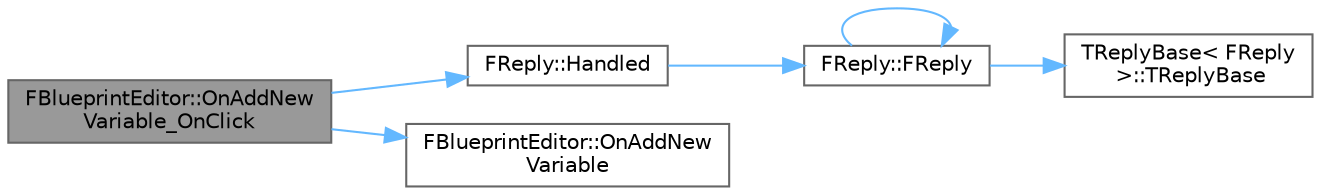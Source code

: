 digraph "FBlueprintEditor::OnAddNewVariable_OnClick"
{
 // INTERACTIVE_SVG=YES
 // LATEX_PDF_SIZE
  bgcolor="transparent";
  edge [fontname=Helvetica,fontsize=10,labelfontname=Helvetica,labelfontsize=10];
  node [fontname=Helvetica,fontsize=10,shape=box,height=0.2,width=0.4];
  rankdir="LR";
  Node1 [id="Node000001",label="FBlueprintEditor::OnAddNew\lVariable_OnClick",height=0.2,width=0.4,color="gray40", fillcolor="grey60", style="filled", fontcolor="black",tooltip=" "];
  Node1 -> Node2 [id="edge1_Node000001_Node000002",color="steelblue1",style="solid",tooltip=" "];
  Node2 [id="Node000002",label="FReply::Handled",height=0.2,width=0.4,color="grey40", fillcolor="white", style="filled",URL="$d1/d93/classFReply.html#af1dc4382b4be21e68dfe6454f34c791f",tooltip="An event should return a FReply::Handled() to let the system know that an event was handled."];
  Node2 -> Node3 [id="edge2_Node000002_Node000003",color="steelblue1",style="solid",tooltip=" "];
  Node3 [id="Node000003",label="FReply::FReply",height=0.2,width=0.4,color="grey40", fillcolor="white", style="filled",URL="$d1/d93/classFReply.html#a17b023666800ff427736ba11b538812d",tooltip="Hidden default constructor."];
  Node3 -> Node3 [id="edge3_Node000003_Node000003",color="steelblue1",style="solid",tooltip=" "];
  Node3 -> Node4 [id="edge4_Node000003_Node000004",color="steelblue1",style="solid",tooltip=" "];
  Node4 [id="Node000004",label="TReplyBase\< FReply\l \>::TReplyBase",height=0.2,width=0.4,color="grey40", fillcolor="white", style="filled",URL="$d9/dab/classTReplyBase.html#a1e9ad2234a336e01bf672bdb3ac91423",tooltip=" "];
  Node1 -> Node5 [id="edge5_Node000001_Node000005",color="steelblue1",style="solid",tooltip=" "];
  Node5 [id="Node000005",label="FBlueprintEditor::OnAddNew\lVariable",height=0.2,width=0.4,color="grey40", fillcolor="white", style="filled",URL="$dd/d29/classFBlueprintEditor.html#a017091960dfbf02aee69582f6a536817",tooltip="Adds a new variable to this blueprint."];
}
